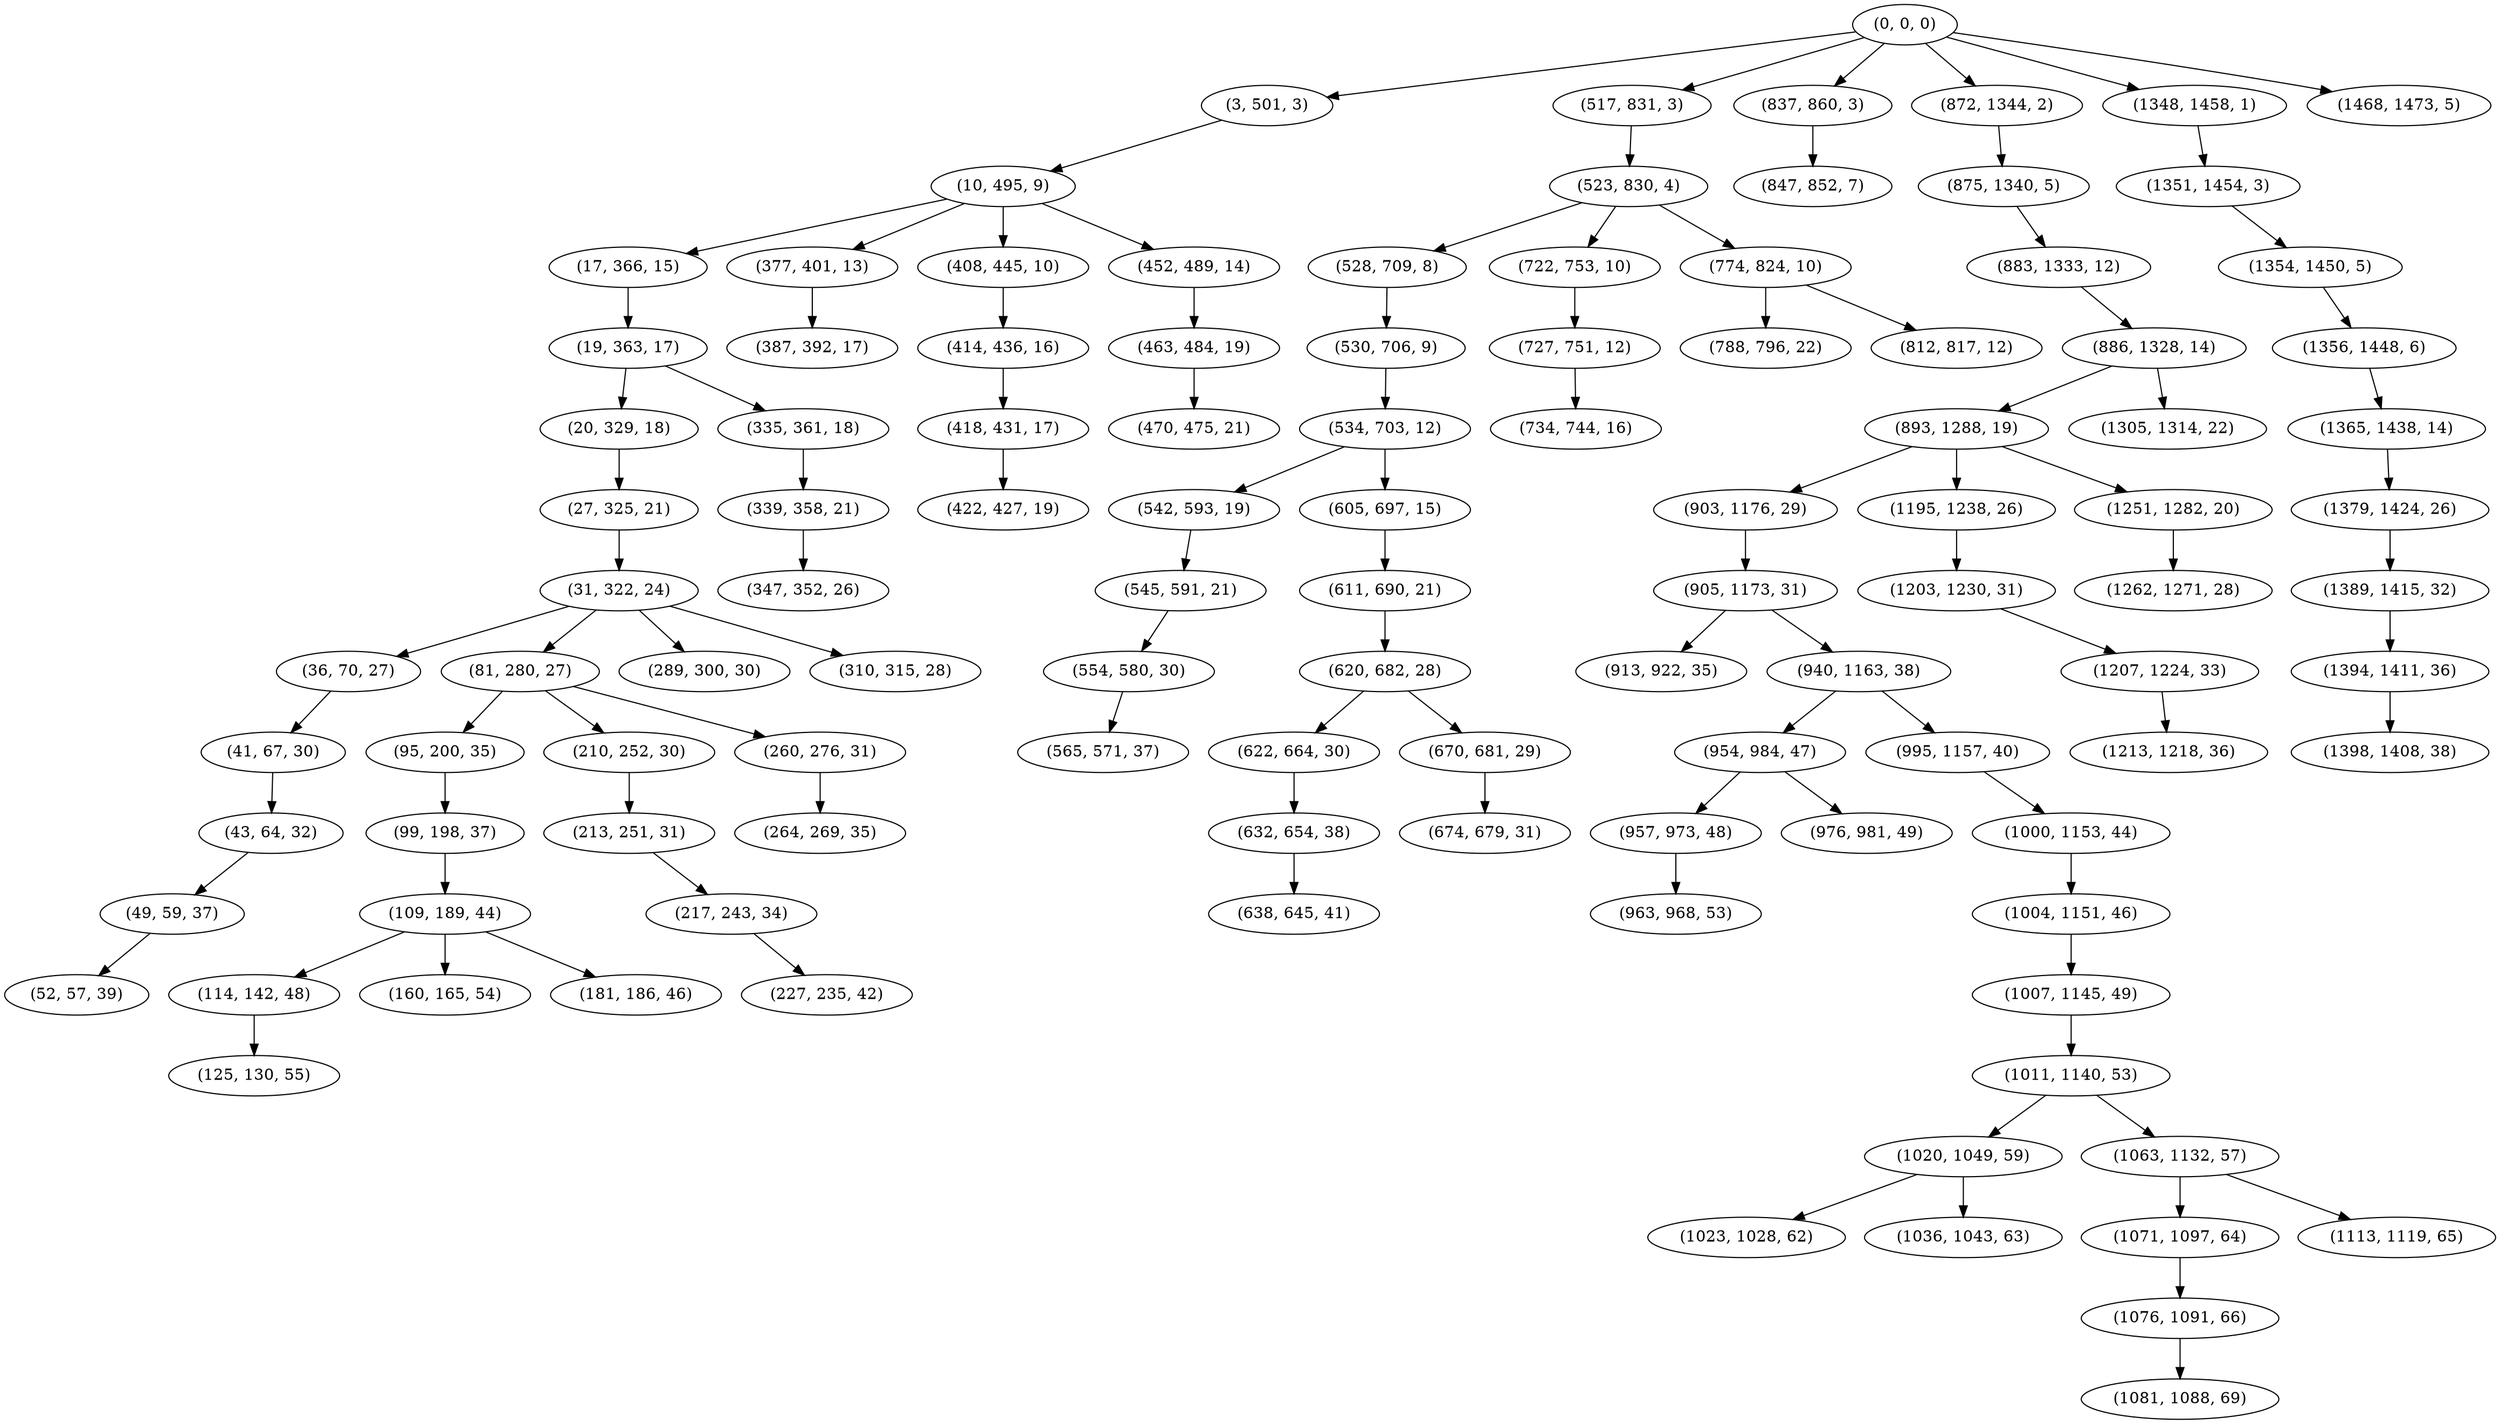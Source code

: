 digraph tree {
    "(0, 0, 0)";
    "(3, 501, 3)";
    "(10, 495, 9)";
    "(17, 366, 15)";
    "(19, 363, 17)";
    "(20, 329, 18)";
    "(27, 325, 21)";
    "(31, 322, 24)";
    "(36, 70, 27)";
    "(41, 67, 30)";
    "(43, 64, 32)";
    "(49, 59, 37)";
    "(52, 57, 39)";
    "(81, 280, 27)";
    "(95, 200, 35)";
    "(99, 198, 37)";
    "(109, 189, 44)";
    "(114, 142, 48)";
    "(125, 130, 55)";
    "(160, 165, 54)";
    "(181, 186, 46)";
    "(210, 252, 30)";
    "(213, 251, 31)";
    "(217, 243, 34)";
    "(227, 235, 42)";
    "(260, 276, 31)";
    "(264, 269, 35)";
    "(289, 300, 30)";
    "(310, 315, 28)";
    "(335, 361, 18)";
    "(339, 358, 21)";
    "(347, 352, 26)";
    "(377, 401, 13)";
    "(387, 392, 17)";
    "(408, 445, 10)";
    "(414, 436, 16)";
    "(418, 431, 17)";
    "(422, 427, 19)";
    "(452, 489, 14)";
    "(463, 484, 19)";
    "(470, 475, 21)";
    "(517, 831, 3)";
    "(523, 830, 4)";
    "(528, 709, 8)";
    "(530, 706, 9)";
    "(534, 703, 12)";
    "(542, 593, 19)";
    "(545, 591, 21)";
    "(554, 580, 30)";
    "(565, 571, 37)";
    "(605, 697, 15)";
    "(611, 690, 21)";
    "(620, 682, 28)";
    "(622, 664, 30)";
    "(632, 654, 38)";
    "(638, 645, 41)";
    "(670, 681, 29)";
    "(674, 679, 31)";
    "(722, 753, 10)";
    "(727, 751, 12)";
    "(734, 744, 16)";
    "(774, 824, 10)";
    "(788, 796, 22)";
    "(812, 817, 12)";
    "(837, 860, 3)";
    "(847, 852, 7)";
    "(872, 1344, 2)";
    "(875, 1340, 5)";
    "(883, 1333, 12)";
    "(886, 1328, 14)";
    "(893, 1288, 19)";
    "(903, 1176, 29)";
    "(905, 1173, 31)";
    "(913, 922, 35)";
    "(940, 1163, 38)";
    "(954, 984, 47)";
    "(957, 973, 48)";
    "(963, 968, 53)";
    "(976, 981, 49)";
    "(995, 1157, 40)";
    "(1000, 1153, 44)";
    "(1004, 1151, 46)";
    "(1007, 1145, 49)";
    "(1011, 1140, 53)";
    "(1020, 1049, 59)";
    "(1023, 1028, 62)";
    "(1036, 1043, 63)";
    "(1063, 1132, 57)";
    "(1071, 1097, 64)";
    "(1076, 1091, 66)";
    "(1081, 1088, 69)";
    "(1113, 1119, 65)";
    "(1195, 1238, 26)";
    "(1203, 1230, 31)";
    "(1207, 1224, 33)";
    "(1213, 1218, 36)";
    "(1251, 1282, 20)";
    "(1262, 1271, 28)";
    "(1305, 1314, 22)";
    "(1348, 1458, 1)";
    "(1351, 1454, 3)";
    "(1354, 1450, 5)";
    "(1356, 1448, 6)";
    "(1365, 1438, 14)";
    "(1379, 1424, 26)";
    "(1389, 1415, 32)";
    "(1394, 1411, 36)";
    "(1398, 1408, 38)";
    "(1468, 1473, 5)";
    "(0, 0, 0)" -> "(3, 501, 3)";
    "(0, 0, 0)" -> "(517, 831, 3)";
    "(0, 0, 0)" -> "(837, 860, 3)";
    "(0, 0, 0)" -> "(872, 1344, 2)";
    "(0, 0, 0)" -> "(1348, 1458, 1)";
    "(0, 0, 0)" -> "(1468, 1473, 5)";
    "(3, 501, 3)" -> "(10, 495, 9)";
    "(10, 495, 9)" -> "(17, 366, 15)";
    "(10, 495, 9)" -> "(377, 401, 13)";
    "(10, 495, 9)" -> "(408, 445, 10)";
    "(10, 495, 9)" -> "(452, 489, 14)";
    "(17, 366, 15)" -> "(19, 363, 17)";
    "(19, 363, 17)" -> "(20, 329, 18)";
    "(19, 363, 17)" -> "(335, 361, 18)";
    "(20, 329, 18)" -> "(27, 325, 21)";
    "(27, 325, 21)" -> "(31, 322, 24)";
    "(31, 322, 24)" -> "(36, 70, 27)";
    "(31, 322, 24)" -> "(81, 280, 27)";
    "(31, 322, 24)" -> "(289, 300, 30)";
    "(31, 322, 24)" -> "(310, 315, 28)";
    "(36, 70, 27)" -> "(41, 67, 30)";
    "(41, 67, 30)" -> "(43, 64, 32)";
    "(43, 64, 32)" -> "(49, 59, 37)";
    "(49, 59, 37)" -> "(52, 57, 39)";
    "(81, 280, 27)" -> "(95, 200, 35)";
    "(81, 280, 27)" -> "(210, 252, 30)";
    "(81, 280, 27)" -> "(260, 276, 31)";
    "(95, 200, 35)" -> "(99, 198, 37)";
    "(99, 198, 37)" -> "(109, 189, 44)";
    "(109, 189, 44)" -> "(114, 142, 48)";
    "(109, 189, 44)" -> "(160, 165, 54)";
    "(109, 189, 44)" -> "(181, 186, 46)";
    "(114, 142, 48)" -> "(125, 130, 55)";
    "(210, 252, 30)" -> "(213, 251, 31)";
    "(213, 251, 31)" -> "(217, 243, 34)";
    "(217, 243, 34)" -> "(227, 235, 42)";
    "(260, 276, 31)" -> "(264, 269, 35)";
    "(335, 361, 18)" -> "(339, 358, 21)";
    "(339, 358, 21)" -> "(347, 352, 26)";
    "(377, 401, 13)" -> "(387, 392, 17)";
    "(408, 445, 10)" -> "(414, 436, 16)";
    "(414, 436, 16)" -> "(418, 431, 17)";
    "(418, 431, 17)" -> "(422, 427, 19)";
    "(452, 489, 14)" -> "(463, 484, 19)";
    "(463, 484, 19)" -> "(470, 475, 21)";
    "(517, 831, 3)" -> "(523, 830, 4)";
    "(523, 830, 4)" -> "(528, 709, 8)";
    "(523, 830, 4)" -> "(722, 753, 10)";
    "(523, 830, 4)" -> "(774, 824, 10)";
    "(528, 709, 8)" -> "(530, 706, 9)";
    "(530, 706, 9)" -> "(534, 703, 12)";
    "(534, 703, 12)" -> "(542, 593, 19)";
    "(534, 703, 12)" -> "(605, 697, 15)";
    "(542, 593, 19)" -> "(545, 591, 21)";
    "(545, 591, 21)" -> "(554, 580, 30)";
    "(554, 580, 30)" -> "(565, 571, 37)";
    "(605, 697, 15)" -> "(611, 690, 21)";
    "(611, 690, 21)" -> "(620, 682, 28)";
    "(620, 682, 28)" -> "(622, 664, 30)";
    "(620, 682, 28)" -> "(670, 681, 29)";
    "(622, 664, 30)" -> "(632, 654, 38)";
    "(632, 654, 38)" -> "(638, 645, 41)";
    "(670, 681, 29)" -> "(674, 679, 31)";
    "(722, 753, 10)" -> "(727, 751, 12)";
    "(727, 751, 12)" -> "(734, 744, 16)";
    "(774, 824, 10)" -> "(788, 796, 22)";
    "(774, 824, 10)" -> "(812, 817, 12)";
    "(837, 860, 3)" -> "(847, 852, 7)";
    "(872, 1344, 2)" -> "(875, 1340, 5)";
    "(875, 1340, 5)" -> "(883, 1333, 12)";
    "(883, 1333, 12)" -> "(886, 1328, 14)";
    "(886, 1328, 14)" -> "(893, 1288, 19)";
    "(886, 1328, 14)" -> "(1305, 1314, 22)";
    "(893, 1288, 19)" -> "(903, 1176, 29)";
    "(893, 1288, 19)" -> "(1195, 1238, 26)";
    "(893, 1288, 19)" -> "(1251, 1282, 20)";
    "(903, 1176, 29)" -> "(905, 1173, 31)";
    "(905, 1173, 31)" -> "(913, 922, 35)";
    "(905, 1173, 31)" -> "(940, 1163, 38)";
    "(940, 1163, 38)" -> "(954, 984, 47)";
    "(940, 1163, 38)" -> "(995, 1157, 40)";
    "(954, 984, 47)" -> "(957, 973, 48)";
    "(954, 984, 47)" -> "(976, 981, 49)";
    "(957, 973, 48)" -> "(963, 968, 53)";
    "(995, 1157, 40)" -> "(1000, 1153, 44)";
    "(1000, 1153, 44)" -> "(1004, 1151, 46)";
    "(1004, 1151, 46)" -> "(1007, 1145, 49)";
    "(1007, 1145, 49)" -> "(1011, 1140, 53)";
    "(1011, 1140, 53)" -> "(1020, 1049, 59)";
    "(1011, 1140, 53)" -> "(1063, 1132, 57)";
    "(1020, 1049, 59)" -> "(1023, 1028, 62)";
    "(1020, 1049, 59)" -> "(1036, 1043, 63)";
    "(1063, 1132, 57)" -> "(1071, 1097, 64)";
    "(1063, 1132, 57)" -> "(1113, 1119, 65)";
    "(1071, 1097, 64)" -> "(1076, 1091, 66)";
    "(1076, 1091, 66)" -> "(1081, 1088, 69)";
    "(1195, 1238, 26)" -> "(1203, 1230, 31)";
    "(1203, 1230, 31)" -> "(1207, 1224, 33)";
    "(1207, 1224, 33)" -> "(1213, 1218, 36)";
    "(1251, 1282, 20)" -> "(1262, 1271, 28)";
    "(1348, 1458, 1)" -> "(1351, 1454, 3)";
    "(1351, 1454, 3)" -> "(1354, 1450, 5)";
    "(1354, 1450, 5)" -> "(1356, 1448, 6)";
    "(1356, 1448, 6)" -> "(1365, 1438, 14)";
    "(1365, 1438, 14)" -> "(1379, 1424, 26)";
    "(1379, 1424, 26)" -> "(1389, 1415, 32)";
    "(1389, 1415, 32)" -> "(1394, 1411, 36)";
    "(1394, 1411, 36)" -> "(1398, 1408, 38)";
}
